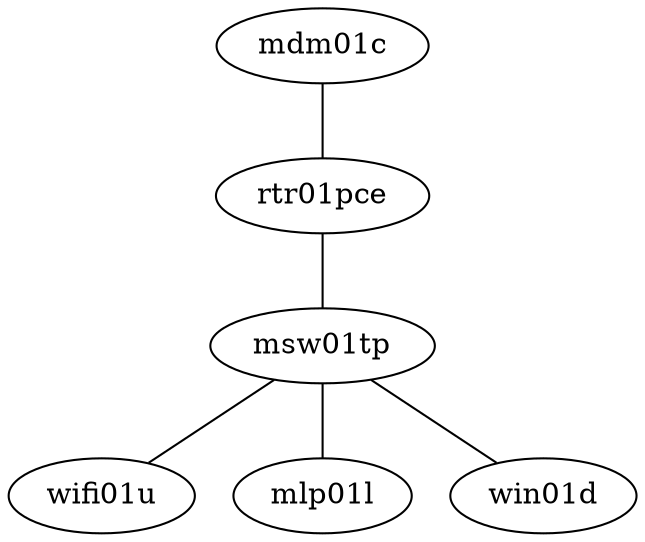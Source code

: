 graph {
    mdm01c
    rtr01pce
    msw01tp
    wifi01u
    mlp01l
    win01d

    mdm01c -- rtr01pce
    rtr01pce -- msw01tp
    msw01tp -- wifi01u
    msw01tp -- mlp01l
    msw01tp -- win01d
}
